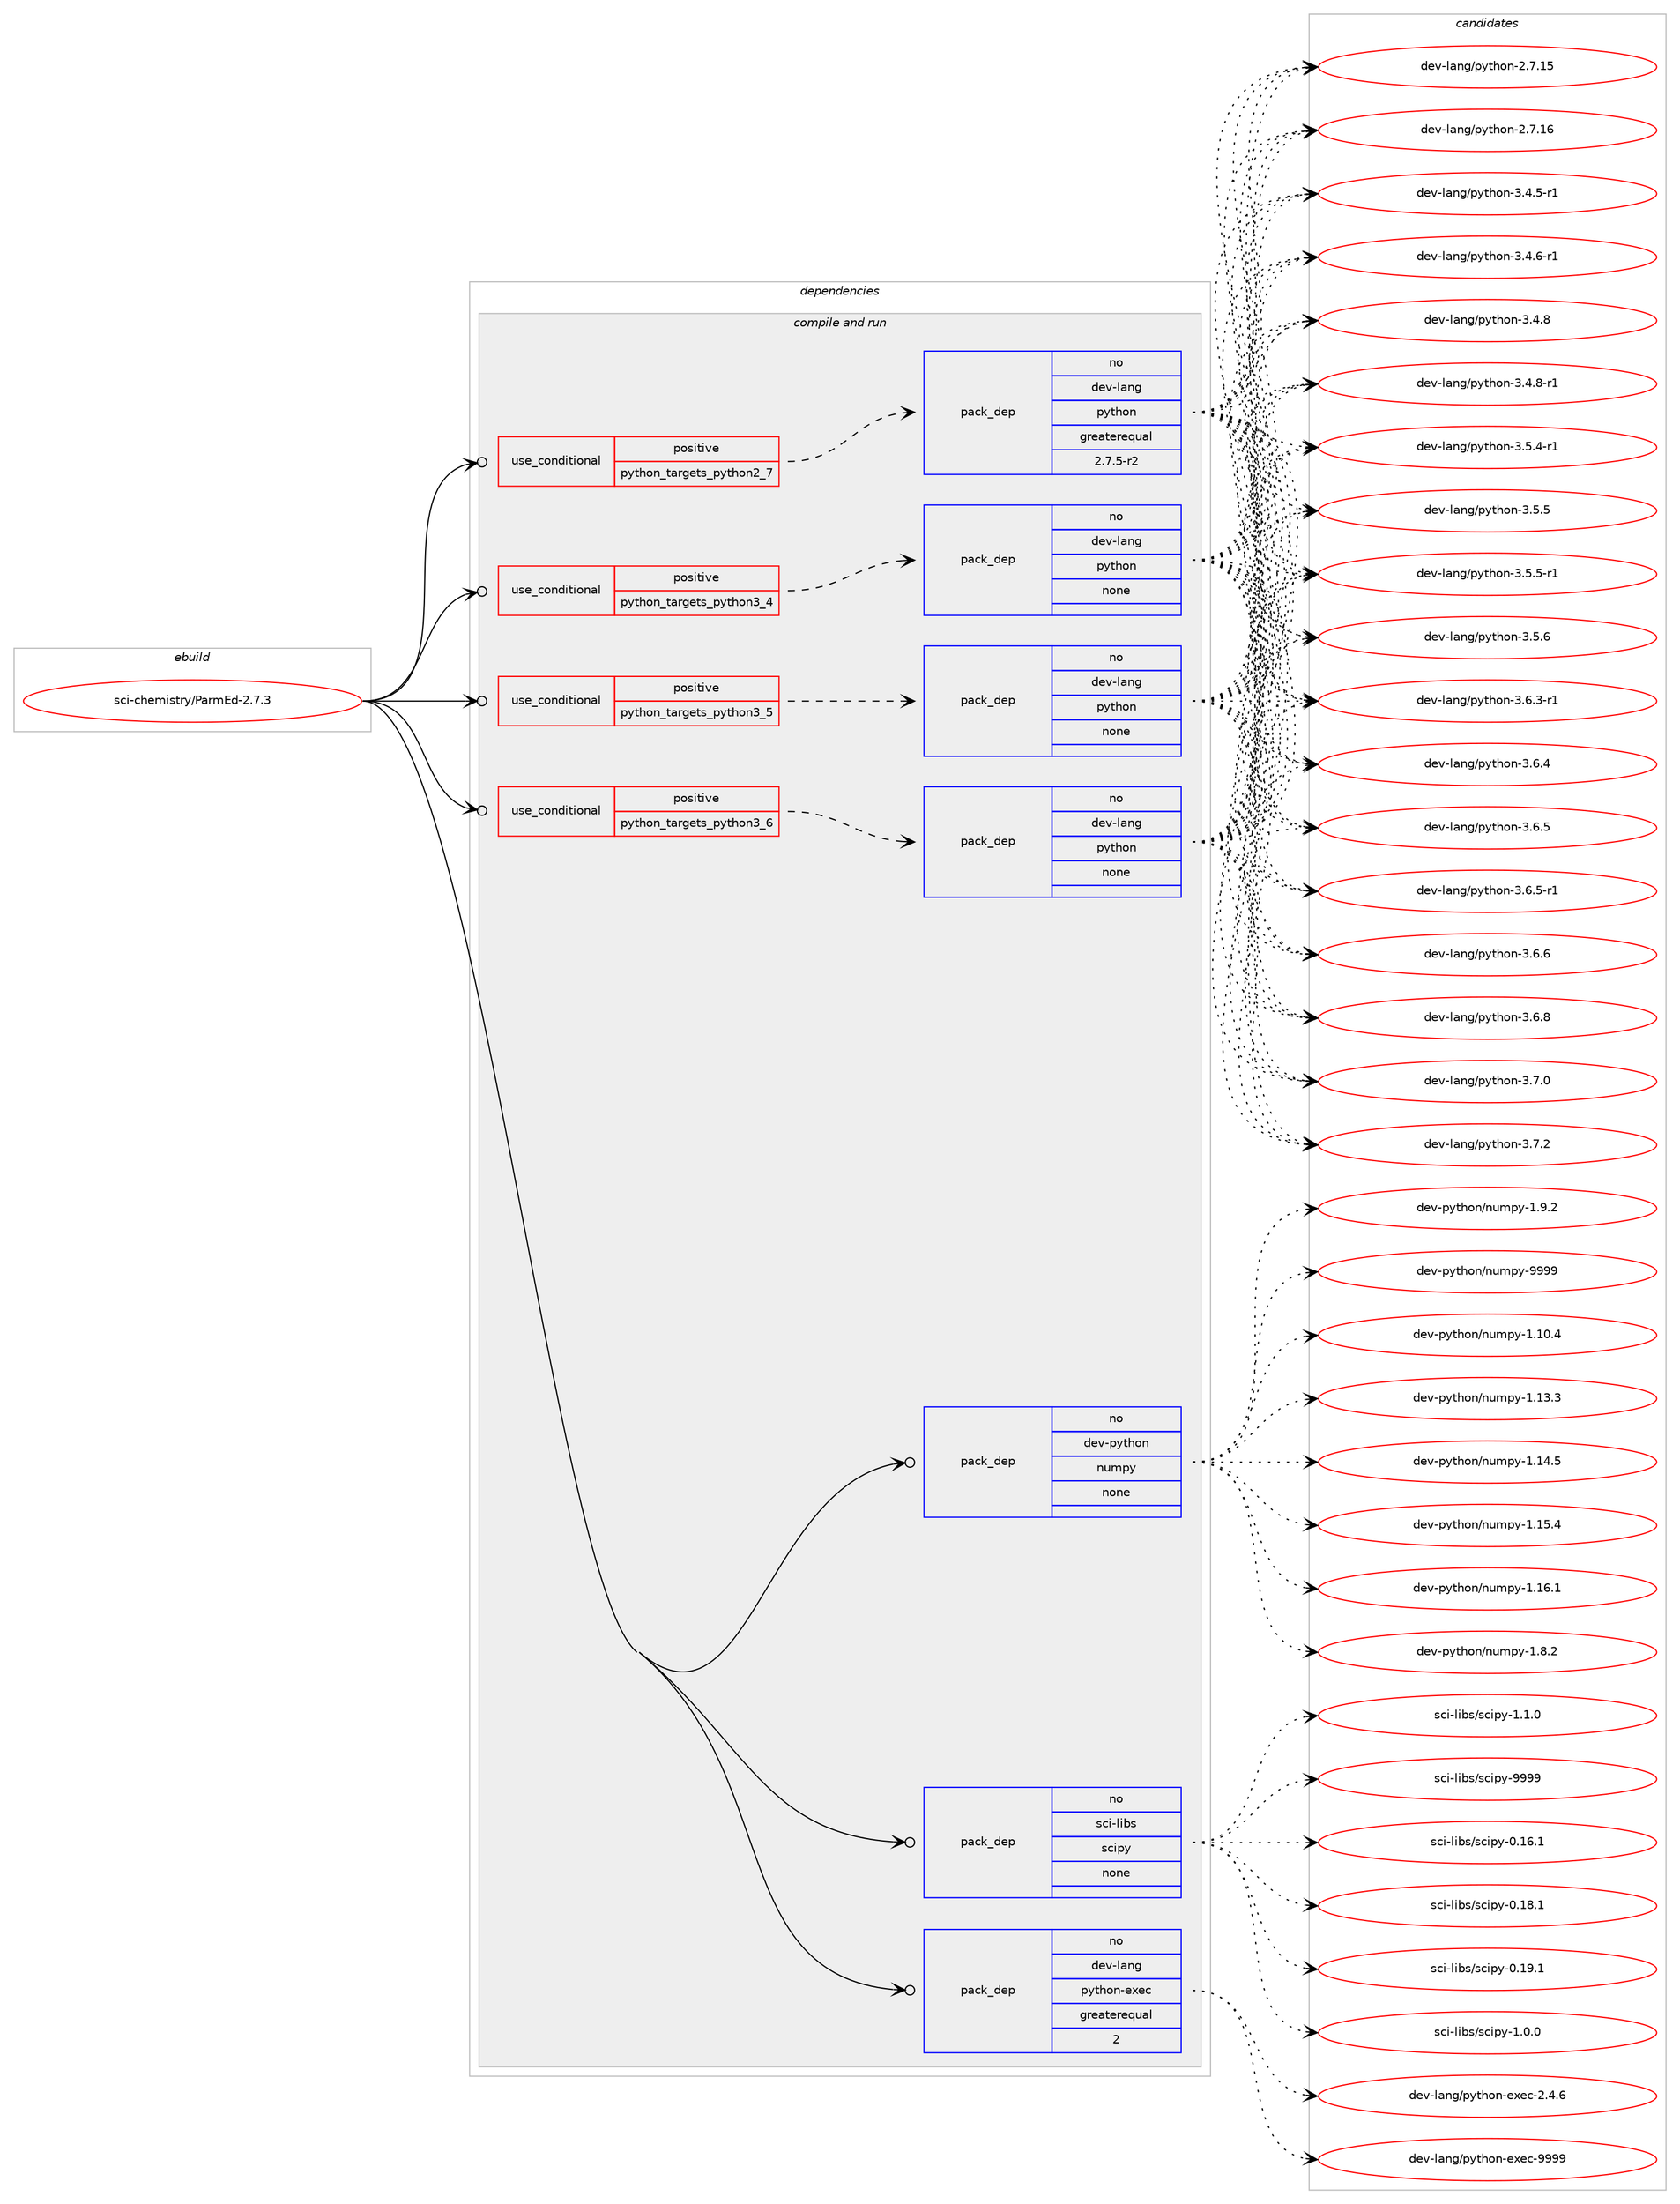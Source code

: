 digraph prolog {

# *************
# Graph options
# *************

newrank=true;
concentrate=true;
compound=true;
graph [rankdir=LR,fontname=Helvetica,fontsize=10,ranksep=1.5];#, ranksep=2.5, nodesep=0.2];
edge  [arrowhead=vee];
node  [fontname=Helvetica,fontsize=10];

# **********
# The ebuild
# **********

subgraph cluster_leftcol {
color=gray;
rank=same;
label=<<i>ebuild</i>>;
id [label="sci-chemistry/ParmEd-2.7.3", color=red, width=4, href="../sci-chemistry/ParmEd-2.7.3.svg"];
}

# ****************
# The dependencies
# ****************

subgraph cluster_midcol {
color=gray;
label=<<i>dependencies</i>>;
subgraph cluster_compile {
fillcolor="#eeeeee";
style=filled;
label=<<i>compile</i>>;
}
subgraph cluster_compileandrun {
fillcolor="#eeeeee";
style=filled;
label=<<i>compile and run</i>>;
subgraph cond452252 {
dependency1687353 [label=<<TABLE BORDER="0" CELLBORDER="1" CELLSPACING="0" CELLPADDING="4"><TR><TD ROWSPAN="3" CELLPADDING="10">use_conditional</TD></TR><TR><TD>positive</TD></TR><TR><TD>python_targets_python2_7</TD></TR></TABLE>>, shape=none, color=red];
subgraph pack1207471 {
dependency1687354 [label=<<TABLE BORDER="0" CELLBORDER="1" CELLSPACING="0" CELLPADDING="4" WIDTH="220"><TR><TD ROWSPAN="6" CELLPADDING="30">pack_dep</TD></TR><TR><TD WIDTH="110">no</TD></TR><TR><TD>dev-lang</TD></TR><TR><TD>python</TD></TR><TR><TD>greaterequal</TD></TR><TR><TD>2.7.5-r2</TD></TR></TABLE>>, shape=none, color=blue];
}
dependency1687353:e -> dependency1687354:w [weight=20,style="dashed",arrowhead="vee"];
}
id:e -> dependency1687353:w [weight=20,style="solid",arrowhead="odotvee"];
subgraph cond452253 {
dependency1687355 [label=<<TABLE BORDER="0" CELLBORDER="1" CELLSPACING="0" CELLPADDING="4"><TR><TD ROWSPAN="3" CELLPADDING="10">use_conditional</TD></TR><TR><TD>positive</TD></TR><TR><TD>python_targets_python3_4</TD></TR></TABLE>>, shape=none, color=red];
subgraph pack1207472 {
dependency1687356 [label=<<TABLE BORDER="0" CELLBORDER="1" CELLSPACING="0" CELLPADDING="4" WIDTH="220"><TR><TD ROWSPAN="6" CELLPADDING="30">pack_dep</TD></TR><TR><TD WIDTH="110">no</TD></TR><TR><TD>dev-lang</TD></TR><TR><TD>python</TD></TR><TR><TD>none</TD></TR><TR><TD></TD></TR></TABLE>>, shape=none, color=blue];
}
dependency1687355:e -> dependency1687356:w [weight=20,style="dashed",arrowhead="vee"];
}
id:e -> dependency1687355:w [weight=20,style="solid",arrowhead="odotvee"];
subgraph cond452254 {
dependency1687357 [label=<<TABLE BORDER="0" CELLBORDER="1" CELLSPACING="0" CELLPADDING="4"><TR><TD ROWSPAN="3" CELLPADDING="10">use_conditional</TD></TR><TR><TD>positive</TD></TR><TR><TD>python_targets_python3_5</TD></TR></TABLE>>, shape=none, color=red];
subgraph pack1207473 {
dependency1687358 [label=<<TABLE BORDER="0" CELLBORDER="1" CELLSPACING="0" CELLPADDING="4" WIDTH="220"><TR><TD ROWSPAN="6" CELLPADDING="30">pack_dep</TD></TR><TR><TD WIDTH="110">no</TD></TR><TR><TD>dev-lang</TD></TR><TR><TD>python</TD></TR><TR><TD>none</TD></TR><TR><TD></TD></TR></TABLE>>, shape=none, color=blue];
}
dependency1687357:e -> dependency1687358:w [weight=20,style="dashed",arrowhead="vee"];
}
id:e -> dependency1687357:w [weight=20,style="solid",arrowhead="odotvee"];
subgraph cond452255 {
dependency1687359 [label=<<TABLE BORDER="0" CELLBORDER="1" CELLSPACING="0" CELLPADDING="4"><TR><TD ROWSPAN="3" CELLPADDING="10">use_conditional</TD></TR><TR><TD>positive</TD></TR><TR><TD>python_targets_python3_6</TD></TR></TABLE>>, shape=none, color=red];
subgraph pack1207474 {
dependency1687360 [label=<<TABLE BORDER="0" CELLBORDER="1" CELLSPACING="0" CELLPADDING="4" WIDTH="220"><TR><TD ROWSPAN="6" CELLPADDING="30">pack_dep</TD></TR><TR><TD WIDTH="110">no</TD></TR><TR><TD>dev-lang</TD></TR><TR><TD>python</TD></TR><TR><TD>none</TD></TR><TR><TD></TD></TR></TABLE>>, shape=none, color=blue];
}
dependency1687359:e -> dependency1687360:w [weight=20,style="dashed",arrowhead="vee"];
}
id:e -> dependency1687359:w [weight=20,style="solid",arrowhead="odotvee"];
subgraph pack1207475 {
dependency1687361 [label=<<TABLE BORDER="0" CELLBORDER="1" CELLSPACING="0" CELLPADDING="4" WIDTH="220"><TR><TD ROWSPAN="6" CELLPADDING="30">pack_dep</TD></TR><TR><TD WIDTH="110">no</TD></TR><TR><TD>dev-lang</TD></TR><TR><TD>python-exec</TD></TR><TR><TD>greaterequal</TD></TR><TR><TD>2</TD></TR></TABLE>>, shape=none, color=blue];
}
id:e -> dependency1687361:w [weight=20,style="solid",arrowhead="odotvee"];
subgraph pack1207476 {
dependency1687362 [label=<<TABLE BORDER="0" CELLBORDER="1" CELLSPACING="0" CELLPADDING="4" WIDTH="220"><TR><TD ROWSPAN="6" CELLPADDING="30">pack_dep</TD></TR><TR><TD WIDTH="110">no</TD></TR><TR><TD>dev-python</TD></TR><TR><TD>numpy</TD></TR><TR><TD>none</TD></TR><TR><TD></TD></TR></TABLE>>, shape=none, color=blue];
}
id:e -> dependency1687362:w [weight=20,style="solid",arrowhead="odotvee"];
subgraph pack1207477 {
dependency1687363 [label=<<TABLE BORDER="0" CELLBORDER="1" CELLSPACING="0" CELLPADDING="4" WIDTH="220"><TR><TD ROWSPAN="6" CELLPADDING="30">pack_dep</TD></TR><TR><TD WIDTH="110">no</TD></TR><TR><TD>sci-libs</TD></TR><TR><TD>scipy</TD></TR><TR><TD>none</TD></TR><TR><TD></TD></TR></TABLE>>, shape=none, color=blue];
}
id:e -> dependency1687363:w [weight=20,style="solid",arrowhead="odotvee"];
}
subgraph cluster_run {
fillcolor="#eeeeee";
style=filled;
label=<<i>run</i>>;
}
}

# **************
# The candidates
# **************

subgraph cluster_choices {
rank=same;
color=gray;
label=<<i>candidates</i>>;

subgraph choice1207471 {
color=black;
nodesep=1;
choice10010111845108971101034711212111610411111045504655464953 [label="dev-lang/python-2.7.15", color=red, width=4,href="../dev-lang/python-2.7.15.svg"];
choice10010111845108971101034711212111610411111045504655464954 [label="dev-lang/python-2.7.16", color=red, width=4,href="../dev-lang/python-2.7.16.svg"];
choice1001011184510897110103471121211161041111104551465246534511449 [label="dev-lang/python-3.4.5-r1", color=red, width=4,href="../dev-lang/python-3.4.5-r1.svg"];
choice1001011184510897110103471121211161041111104551465246544511449 [label="dev-lang/python-3.4.6-r1", color=red, width=4,href="../dev-lang/python-3.4.6-r1.svg"];
choice100101118451089711010347112121116104111110455146524656 [label="dev-lang/python-3.4.8", color=red, width=4,href="../dev-lang/python-3.4.8.svg"];
choice1001011184510897110103471121211161041111104551465246564511449 [label="dev-lang/python-3.4.8-r1", color=red, width=4,href="../dev-lang/python-3.4.8-r1.svg"];
choice1001011184510897110103471121211161041111104551465346524511449 [label="dev-lang/python-3.5.4-r1", color=red, width=4,href="../dev-lang/python-3.5.4-r1.svg"];
choice100101118451089711010347112121116104111110455146534653 [label="dev-lang/python-3.5.5", color=red, width=4,href="../dev-lang/python-3.5.5.svg"];
choice1001011184510897110103471121211161041111104551465346534511449 [label="dev-lang/python-3.5.5-r1", color=red, width=4,href="../dev-lang/python-3.5.5-r1.svg"];
choice100101118451089711010347112121116104111110455146534654 [label="dev-lang/python-3.5.6", color=red, width=4,href="../dev-lang/python-3.5.6.svg"];
choice1001011184510897110103471121211161041111104551465446514511449 [label="dev-lang/python-3.6.3-r1", color=red, width=4,href="../dev-lang/python-3.6.3-r1.svg"];
choice100101118451089711010347112121116104111110455146544652 [label="dev-lang/python-3.6.4", color=red, width=4,href="../dev-lang/python-3.6.4.svg"];
choice100101118451089711010347112121116104111110455146544653 [label="dev-lang/python-3.6.5", color=red, width=4,href="../dev-lang/python-3.6.5.svg"];
choice1001011184510897110103471121211161041111104551465446534511449 [label="dev-lang/python-3.6.5-r1", color=red, width=4,href="../dev-lang/python-3.6.5-r1.svg"];
choice100101118451089711010347112121116104111110455146544654 [label="dev-lang/python-3.6.6", color=red, width=4,href="../dev-lang/python-3.6.6.svg"];
choice100101118451089711010347112121116104111110455146544656 [label="dev-lang/python-3.6.8", color=red, width=4,href="../dev-lang/python-3.6.8.svg"];
choice100101118451089711010347112121116104111110455146554648 [label="dev-lang/python-3.7.0", color=red, width=4,href="../dev-lang/python-3.7.0.svg"];
choice100101118451089711010347112121116104111110455146554650 [label="dev-lang/python-3.7.2", color=red, width=4,href="../dev-lang/python-3.7.2.svg"];
dependency1687354:e -> choice10010111845108971101034711212111610411111045504655464953:w [style=dotted,weight="100"];
dependency1687354:e -> choice10010111845108971101034711212111610411111045504655464954:w [style=dotted,weight="100"];
dependency1687354:e -> choice1001011184510897110103471121211161041111104551465246534511449:w [style=dotted,weight="100"];
dependency1687354:e -> choice1001011184510897110103471121211161041111104551465246544511449:w [style=dotted,weight="100"];
dependency1687354:e -> choice100101118451089711010347112121116104111110455146524656:w [style=dotted,weight="100"];
dependency1687354:e -> choice1001011184510897110103471121211161041111104551465246564511449:w [style=dotted,weight="100"];
dependency1687354:e -> choice1001011184510897110103471121211161041111104551465346524511449:w [style=dotted,weight="100"];
dependency1687354:e -> choice100101118451089711010347112121116104111110455146534653:w [style=dotted,weight="100"];
dependency1687354:e -> choice1001011184510897110103471121211161041111104551465346534511449:w [style=dotted,weight="100"];
dependency1687354:e -> choice100101118451089711010347112121116104111110455146534654:w [style=dotted,weight="100"];
dependency1687354:e -> choice1001011184510897110103471121211161041111104551465446514511449:w [style=dotted,weight="100"];
dependency1687354:e -> choice100101118451089711010347112121116104111110455146544652:w [style=dotted,weight="100"];
dependency1687354:e -> choice100101118451089711010347112121116104111110455146544653:w [style=dotted,weight="100"];
dependency1687354:e -> choice1001011184510897110103471121211161041111104551465446534511449:w [style=dotted,weight="100"];
dependency1687354:e -> choice100101118451089711010347112121116104111110455146544654:w [style=dotted,weight="100"];
dependency1687354:e -> choice100101118451089711010347112121116104111110455146544656:w [style=dotted,weight="100"];
dependency1687354:e -> choice100101118451089711010347112121116104111110455146554648:w [style=dotted,weight="100"];
dependency1687354:e -> choice100101118451089711010347112121116104111110455146554650:w [style=dotted,weight="100"];
}
subgraph choice1207472 {
color=black;
nodesep=1;
choice10010111845108971101034711212111610411111045504655464953 [label="dev-lang/python-2.7.15", color=red, width=4,href="../dev-lang/python-2.7.15.svg"];
choice10010111845108971101034711212111610411111045504655464954 [label="dev-lang/python-2.7.16", color=red, width=4,href="../dev-lang/python-2.7.16.svg"];
choice1001011184510897110103471121211161041111104551465246534511449 [label="dev-lang/python-3.4.5-r1", color=red, width=4,href="../dev-lang/python-3.4.5-r1.svg"];
choice1001011184510897110103471121211161041111104551465246544511449 [label="dev-lang/python-3.4.6-r1", color=red, width=4,href="../dev-lang/python-3.4.6-r1.svg"];
choice100101118451089711010347112121116104111110455146524656 [label="dev-lang/python-3.4.8", color=red, width=4,href="../dev-lang/python-3.4.8.svg"];
choice1001011184510897110103471121211161041111104551465246564511449 [label="dev-lang/python-3.4.8-r1", color=red, width=4,href="../dev-lang/python-3.4.8-r1.svg"];
choice1001011184510897110103471121211161041111104551465346524511449 [label="dev-lang/python-3.5.4-r1", color=red, width=4,href="../dev-lang/python-3.5.4-r1.svg"];
choice100101118451089711010347112121116104111110455146534653 [label="dev-lang/python-3.5.5", color=red, width=4,href="../dev-lang/python-3.5.5.svg"];
choice1001011184510897110103471121211161041111104551465346534511449 [label="dev-lang/python-3.5.5-r1", color=red, width=4,href="../dev-lang/python-3.5.5-r1.svg"];
choice100101118451089711010347112121116104111110455146534654 [label="dev-lang/python-3.5.6", color=red, width=4,href="../dev-lang/python-3.5.6.svg"];
choice1001011184510897110103471121211161041111104551465446514511449 [label="dev-lang/python-3.6.3-r1", color=red, width=4,href="../dev-lang/python-3.6.3-r1.svg"];
choice100101118451089711010347112121116104111110455146544652 [label="dev-lang/python-3.6.4", color=red, width=4,href="../dev-lang/python-3.6.4.svg"];
choice100101118451089711010347112121116104111110455146544653 [label="dev-lang/python-3.6.5", color=red, width=4,href="../dev-lang/python-3.6.5.svg"];
choice1001011184510897110103471121211161041111104551465446534511449 [label="dev-lang/python-3.6.5-r1", color=red, width=4,href="../dev-lang/python-3.6.5-r1.svg"];
choice100101118451089711010347112121116104111110455146544654 [label="dev-lang/python-3.6.6", color=red, width=4,href="../dev-lang/python-3.6.6.svg"];
choice100101118451089711010347112121116104111110455146544656 [label="dev-lang/python-3.6.8", color=red, width=4,href="../dev-lang/python-3.6.8.svg"];
choice100101118451089711010347112121116104111110455146554648 [label="dev-lang/python-3.7.0", color=red, width=4,href="../dev-lang/python-3.7.0.svg"];
choice100101118451089711010347112121116104111110455146554650 [label="dev-lang/python-3.7.2", color=red, width=4,href="../dev-lang/python-3.7.2.svg"];
dependency1687356:e -> choice10010111845108971101034711212111610411111045504655464953:w [style=dotted,weight="100"];
dependency1687356:e -> choice10010111845108971101034711212111610411111045504655464954:w [style=dotted,weight="100"];
dependency1687356:e -> choice1001011184510897110103471121211161041111104551465246534511449:w [style=dotted,weight="100"];
dependency1687356:e -> choice1001011184510897110103471121211161041111104551465246544511449:w [style=dotted,weight="100"];
dependency1687356:e -> choice100101118451089711010347112121116104111110455146524656:w [style=dotted,weight="100"];
dependency1687356:e -> choice1001011184510897110103471121211161041111104551465246564511449:w [style=dotted,weight="100"];
dependency1687356:e -> choice1001011184510897110103471121211161041111104551465346524511449:w [style=dotted,weight="100"];
dependency1687356:e -> choice100101118451089711010347112121116104111110455146534653:w [style=dotted,weight="100"];
dependency1687356:e -> choice1001011184510897110103471121211161041111104551465346534511449:w [style=dotted,weight="100"];
dependency1687356:e -> choice100101118451089711010347112121116104111110455146534654:w [style=dotted,weight="100"];
dependency1687356:e -> choice1001011184510897110103471121211161041111104551465446514511449:w [style=dotted,weight="100"];
dependency1687356:e -> choice100101118451089711010347112121116104111110455146544652:w [style=dotted,weight="100"];
dependency1687356:e -> choice100101118451089711010347112121116104111110455146544653:w [style=dotted,weight="100"];
dependency1687356:e -> choice1001011184510897110103471121211161041111104551465446534511449:w [style=dotted,weight="100"];
dependency1687356:e -> choice100101118451089711010347112121116104111110455146544654:w [style=dotted,weight="100"];
dependency1687356:e -> choice100101118451089711010347112121116104111110455146544656:w [style=dotted,weight="100"];
dependency1687356:e -> choice100101118451089711010347112121116104111110455146554648:w [style=dotted,weight="100"];
dependency1687356:e -> choice100101118451089711010347112121116104111110455146554650:w [style=dotted,weight="100"];
}
subgraph choice1207473 {
color=black;
nodesep=1;
choice10010111845108971101034711212111610411111045504655464953 [label="dev-lang/python-2.7.15", color=red, width=4,href="../dev-lang/python-2.7.15.svg"];
choice10010111845108971101034711212111610411111045504655464954 [label="dev-lang/python-2.7.16", color=red, width=4,href="../dev-lang/python-2.7.16.svg"];
choice1001011184510897110103471121211161041111104551465246534511449 [label="dev-lang/python-3.4.5-r1", color=red, width=4,href="../dev-lang/python-3.4.5-r1.svg"];
choice1001011184510897110103471121211161041111104551465246544511449 [label="dev-lang/python-3.4.6-r1", color=red, width=4,href="../dev-lang/python-3.4.6-r1.svg"];
choice100101118451089711010347112121116104111110455146524656 [label="dev-lang/python-3.4.8", color=red, width=4,href="../dev-lang/python-3.4.8.svg"];
choice1001011184510897110103471121211161041111104551465246564511449 [label="dev-lang/python-3.4.8-r1", color=red, width=4,href="../dev-lang/python-3.4.8-r1.svg"];
choice1001011184510897110103471121211161041111104551465346524511449 [label="dev-lang/python-3.5.4-r1", color=red, width=4,href="../dev-lang/python-3.5.4-r1.svg"];
choice100101118451089711010347112121116104111110455146534653 [label="dev-lang/python-3.5.5", color=red, width=4,href="../dev-lang/python-3.5.5.svg"];
choice1001011184510897110103471121211161041111104551465346534511449 [label="dev-lang/python-3.5.5-r1", color=red, width=4,href="../dev-lang/python-3.5.5-r1.svg"];
choice100101118451089711010347112121116104111110455146534654 [label="dev-lang/python-3.5.6", color=red, width=4,href="../dev-lang/python-3.5.6.svg"];
choice1001011184510897110103471121211161041111104551465446514511449 [label="dev-lang/python-3.6.3-r1", color=red, width=4,href="../dev-lang/python-3.6.3-r1.svg"];
choice100101118451089711010347112121116104111110455146544652 [label="dev-lang/python-3.6.4", color=red, width=4,href="../dev-lang/python-3.6.4.svg"];
choice100101118451089711010347112121116104111110455146544653 [label="dev-lang/python-3.6.5", color=red, width=4,href="../dev-lang/python-3.6.5.svg"];
choice1001011184510897110103471121211161041111104551465446534511449 [label="dev-lang/python-3.6.5-r1", color=red, width=4,href="../dev-lang/python-3.6.5-r1.svg"];
choice100101118451089711010347112121116104111110455146544654 [label="dev-lang/python-3.6.6", color=red, width=4,href="../dev-lang/python-3.6.6.svg"];
choice100101118451089711010347112121116104111110455146544656 [label="dev-lang/python-3.6.8", color=red, width=4,href="../dev-lang/python-3.6.8.svg"];
choice100101118451089711010347112121116104111110455146554648 [label="dev-lang/python-3.7.0", color=red, width=4,href="../dev-lang/python-3.7.0.svg"];
choice100101118451089711010347112121116104111110455146554650 [label="dev-lang/python-3.7.2", color=red, width=4,href="../dev-lang/python-3.7.2.svg"];
dependency1687358:e -> choice10010111845108971101034711212111610411111045504655464953:w [style=dotted,weight="100"];
dependency1687358:e -> choice10010111845108971101034711212111610411111045504655464954:w [style=dotted,weight="100"];
dependency1687358:e -> choice1001011184510897110103471121211161041111104551465246534511449:w [style=dotted,weight="100"];
dependency1687358:e -> choice1001011184510897110103471121211161041111104551465246544511449:w [style=dotted,weight="100"];
dependency1687358:e -> choice100101118451089711010347112121116104111110455146524656:w [style=dotted,weight="100"];
dependency1687358:e -> choice1001011184510897110103471121211161041111104551465246564511449:w [style=dotted,weight="100"];
dependency1687358:e -> choice1001011184510897110103471121211161041111104551465346524511449:w [style=dotted,weight="100"];
dependency1687358:e -> choice100101118451089711010347112121116104111110455146534653:w [style=dotted,weight="100"];
dependency1687358:e -> choice1001011184510897110103471121211161041111104551465346534511449:w [style=dotted,weight="100"];
dependency1687358:e -> choice100101118451089711010347112121116104111110455146534654:w [style=dotted,weight="100"];
dependency1687358:e -> choice1001011184510897110103471121211161041111104551465446514511449:w [style=dotted,weight="100"];
dependency1687358:e -> choice100101118451089711010347112121116104111110455146544652:w [style=dotted,weight="100"];
dependency1687358:e -> choice100101118451089711010347112121116104111110455146544653:w [style=dotted,weight="100"];
dependency1687358:e -> choice1001011184510897110103471121211161041111104551465446534511449:w [style=dotted,weight="100"];
dependency1687358:e -> choice100101118451089711010347112121116104111110455146544654:w [style=dotted,weight="100"];
dependency1687358:e -> choice100101118451089711010347112121116104111110455146544656:w [style=dotted,weight="100"];
dependency1687358:e -> choice100101118451089711010347112121116104111110455146554648:w [style=dotted,weight="100"];
dependency1687358:e -> choice100101118451089711010347112121116104111110455146554650:w [style=dotted,weight="100"];
}
subgraph choice1207474 {
color=black;
nodesep=1;
choice10010111845108971101034711212111610411111045504655464953 [label="dev-lang/python-2.7.15", color=red, width=4,href="../dev-lang/python-2.7.15.svg"];
choice10010111845108971101034711212111610411111045504655464954 [label="dev-lang/python-2.7.16", color=red, width=4,href="../dev-lang/python-2.7.16.svg"];
choice1001011184510897110103471121211161041111104551465246534511449 [label="dev-lang/python-3.4.5-r1", color=red, width=4,href="../dev-lang/python-3.4.5-r1.svg"];
choice1001011184510897110103471121211161041111104551465246544511449 [label="dev-lang/python-3.4.6-r1", color=red, width=4,href="../dev-lang/python-3.4.6-r1.svg"];
choice100101118451089711010347112121116104111110455146524656 [label="dev-lang/python-3.4.8", color=red, width=4,href="../dev-lang/python-3.4.8.svg"];
choice1001011184510897110103471121211161041111104551465246564511449 [label="dev-lang/python-3.4.8-r1", color=red, width=4,href="../dev-lang/python-3.4.8-r1.svg"];
choice1001011184510897110103471121211161041111104551465346524511449 [label="dev-lang/python-3.5.4-r1", color=red, width=4,href="../dev-lang/python-3.5.4-r1.svg"];
choice100101118451089711010347112121116104111110455146534653 [label="dev-lang/python-3.5.5", color=red, width=4,href="../dev-lang/python-3.5.5.svg"];
choice1001011184510897110103471121211161041111104551465346534511449 [label="dev-lang/python-3.5.5-r1", color=red, width=4,href="../dev-lang/python-3.5.5-r1.svg"];
choice100101118451089711010347112121116104111110455146534654 [label="dev-lang/python-3.5.6", color=red, width=4,href="../dev-lang/python-3.5.6.svg"];
choice1001011184510897110103471121211161041111104551465446514511449 [label="dev-lang/python-3.6.3-r1", color=red, width=4,href="../dev-lang/python-3.6.3-r1.svg"];
choice100101118451089711010347112121116104111110455146544652 [label="dev-lang/python-3.6.4", color=red, width=4,href="../dev-lang/python-3.6.4.svg"];
choice100101118451089711010347112121116104111110455146544653 [label="dev-lang/python-3.6.5", color=red, width=4,href="../dev-lang/python-3.6.5.svg"];
choice1001011184510897110103471121211161041111104551465446534511449 [label="dev-lang/python-3.6.5-r1", color=red, width=4,href="../dev-lang/python-3.6.5-r1.svg"];
choice100101118451089711010347112121116104111110455146544654 [label="dev-lang/python-3.6.6", color=red, width=4,href="../dev-lang/python-3.6.6.svg"];
choice100101118451089711010347112121116104111110455146544656 [label="dev-lang/python-3.6.8", color=red, width=4,href="../dev-lang/python-3.6.8.svg"];
choice100101118451089711010347112121116104111110455146554648 [label="dev-lang/python-3.7.0", color=red, width=4,href="../dev-lang/python-3.7.0.svg"];
choice100101118451089711010347112121116104111110455146554650 [label="dev-lang/python-3.7.2", color=red, width=4,href="../dev-lang/python-3.7.2.svg"];
dependency1687360:e -> choice10010111845108971101034711212111610411111045504655464953:w [style=dotted,weight="100"];
dependency1687360:e -> choice10010111845108971101034711212111610411111045504655464954:w [style=dotted,weight="100"];
dependency1687360:e -> choice1001011184510897110103471121211161041111104551465246534511449:w [style=dotted,weight="100"];
dependency1687360:e -> choice1001011184510897110103471121211161041111104551465246544511449:w [style=dotted,weight="100"];
dependency1687360:e -> choice100101118451089711010347112121116104111110455146524656:w [style=dotted,weight="100"];
dependency1687360:e -> choice1001011184510897110103471121211161041111104551465246564511449:w [style=dotted,weight="100"];
dependency1687360:e -> choice1001011184510897110103471121211161041111104551465346524511449:w [style=dotted,weight="100"];
dependency1687360:e -> choice100101118451089711010347112121116104111110455146534653:w [style=dotted,weight="100"];
dependency1687360:e -> choice1001011184510897110103471121211161041111104551465346534511449:w [style=dotted,weight="100"];
dependency1687360:e -> choice100101118451089711010347112121116104111110455146534654:w [style=dotted,weight="100"];
dependency1687360:e -> choice1001011184510897110103471121211161041111104551465446514511449:w [style=dotted,weight="100"];
dependency1687360:e -> choice100101118451089711010347112121116104111110455146544652:w [style=dotted,weight="100"];
dependency1687360:e -> choice100101118451089711010347112121116104111110455146544653:w [style=dotted,weight="100"];
dependency1687360:e -> choice1001011184510897110103471121211161041111104551465446534511449:w [style=dotted,weight="100"];
dependency1687360:e -> choice100101118451089711010347112121116104111110455146544654:w [style=dotted,weight="100"];
dependency1687360:e -> choice100101118451089711010347112121116104111110455146544656:w [style=dotted,weight="100"];
dependency1687360:e -> choice100101118451089711010347112121116104111110455146554648:w [style=dotted,weight="100"];
dependency1687360:e -> choice100101118451089711010347112121116104111110455146554650:w [style=dotted,weight="100"];
}
subgraph choice1207475 {
color=black;
nodesep=1;
choice1001011184510897110103471121211161041111104510112010199455046524654 [label="dev-lang/python-exec-2.4.6", color=red, width=4,href="../dev-lang/python-exec-2.4.6.svg"];
choice10010111845108971101034711212111610411111045101120101994557575757 [label="dev-lang/python-exec-9999", color=red, width=4,href="../dev-lang/python-exec-9999.svg"];
dependency1687361:e -> choice1001011184510897110103471121211161041111104510112010199455046524654:w [style=dotted,weight="100"];
dependency1687361:e -> choice10010111845108971101034711212111610411111045101120101994557575757:w [style=dotted,weight="100"];
}
subgraph choice1207476 {
color=black;
nodesep=1;
choice100101118451121211161041111104711011710911212145494649484652 [label="dev-python/numpy-1.10.4", color=red, width=4,href="../dev-python/numpy-1.10.4.svg"];
choice100101118451121211161041111104711011710911212145494649514651 [label="dev-python/numpy-1.13.3", color=red, width=4,href="../dev-python/numpy-1.13.3.svg"];
choice100101118451121211161041111104711011710911212145494649524653 [label="dev-python/numpy-1.14.5", color=red, width=4,href="../dev-python/numpy-1.14.5.svg"];
choice100101118451121211161041111104711011710911212145494649534652 [label="dev-python/numpy-1.15.4", color=red, width=4,href="../dev-python/numpy-1.15.4.svg"];
choice100101118451121211161041111104711011710911212145494649544649 [label="dev-python/numpy-1.16.1", color=red, width=4,href="../dev-python/numpy-1.16.1.svg"];
choice1001011184511212111610411111047110117109112121454946564650 [label="dev-python/numpy-1.8.2", color=red, width=4,href="../dev-python/numpy-1.8.2.svg"];
choice1001011184511212111610411111047110117109112121454946574650 [label="dev-python/numpy-1.9.2", color=red, width=4,href="../dev-python/numpy-1.9.2.svg"];
choice10010111845112121116104111110471101171091121214557575757 [label="dev-python/numpy-9999", color=red, width=4,href="../dev-python/numpy-9999.svg"];
dependency1687362:e -> choice100101118451121211161041111104711011710911212145494649484652:w [style=dotted,weight="100"];
dependency1687362:e -> choice100101118451121211161041111104711011710911212145494649514651:w [style=dotted,weight="100"];
dependency1687362:e -> choice100101118451121211161041111104711011710911212145494649524653:w [style=dotted,weight="100"];
dependency1687362:e -> choice100101118451121211161041111104711011710911212145494649534652:w [style=dotted,weight="100"];
dependency1687362:e -> choice100101118451121211161041111104711011710911212145494649544649:w [style=dotted,weight="100"];
dependency1687362:e -> choice1001011184511212111610411111047110117109112121454946564650:w [style=dotted,weight="100"];
dependency1687362:e -> choice1001011184511212111610411111047110117109112121454946574650:w [style=dotted,weight="100"];
dependency1687362:e -> choice10010111845112121116104111110471101171091121214557575757:w [style=dotted,weight="100"];
}
subgraph choice1207477 {
color=black;
nodesep=1;
choice115991054510810598115471159910511212145484649544649 [label="sci-libs/scipy-0.16.1", color=red, width=4,href="../sci-libs/scipy-0.16.1.svg"];
choice115991054510810598115471159910511212145484649564649 [label="sci-libs/scipy-0.18.1", color=red, width=4,href="../sci-libs/scipy-0.18.1.svg"];
choice115991054510810598115471159910511212145484649574649 [label="sci-libs/scipy-0.19.1", color=red, width=4,href="../sci-libs/scipy-0.19.1.svg"];
choice1159910545108105981154711599105112121454946484648 [label="sci-libs/scipy-1.0.0", color=red, width=4,href="../sci-libs/scipy-1.0.0.svg"];
choice1159910545108105981154711599105112121454946494648 [label="sci-libs/scipy-1.1.0", color=red, width=4,href="../sci-libs/scipy-1.1.0.svg"];
choice11599105451081059811547115991051121214557575757 [label="sci-libs/scipy-9999", color=red, width=4,href="../sci-libs/scipy-9999.svg"];
dependency1687363:e -> choice115991054510810598115471159910511212145484649544649:w [style=dotted,weight="100"];
dependency1687363:e -> choice115991054510810598115471159910511212145484649564649:w [style=dotted,weight="100"];
dependency1687363:e -> choice115991054510810598115471159910511212145484649574649:w [style=dotted,weight="100"];
dependency1687363:e -> choice1159910545108105981154711599105112121454946484648:w [style=dotted,weight="100"];
dependency1687363:e -> choice1159910545108105981154711599105112121454946494648:w [style=dotted,weight="100"];
dependency1687363:e -> choice11599105451081059811547115991051121214557575757:w [style=dotted,weight="100"];
}
}

}
